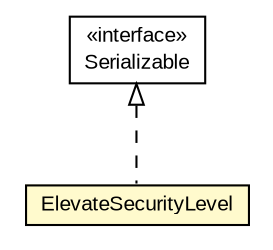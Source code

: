 #!/usr/local/bin/dot
#
# Class diagram 
# Generated by UMLGraph version R5_6-24-gf6e263 (http://www.umlgraph.org/)
#

digraph G {
	edge [fontname="arial",fontsize=10,labelfontname="arial",labelfontsize=10];
	node [fontname="arial",fontsize=10,shape=plaintext];
	nodesep=0.25;
	ranksep=0.5;
	// org.miloss.fgsms.services.interfaces.policyconfiguration.ElevateSecurityLevel
	c347702 [label=<<table title="org.miloss.fgsms.services.interfaces.policyconfiguration.ElevateSecurityLevel" border="0" cellborder="1" cellspacing="0" cellpadding="2" port="p" bgcolor="lemonChiffon" href="./ElevateSecurityLevel.html">
		<tr><td><table border="0" cellspacing="0" cellpadding="1">
<tr><td align="center" balign="center"> ElevateSecurityLevel </td></tr>
		</table></td></tr>
		</table>>, URL="./ElevateSecurityLevel.html", fontname="arial", fontcolor="black", fontsize=10.0];
	//org.miloss.fgsms.services.interfaces.policyconfiguration.ElevateSecurityLevel implements java.io.Serializable
	c348278:p -> c347702:p [dir=back,arrowtail=empty,style=dashed];
	// java.io.Serializable
	c348278 [label=<<table title="java.io.Serializable" border="0" cellborder="1" cellspacing="0" cellpadding="2" port="p" href="http://java.sun.com/j2se/1.4.2/docs/api/java/io/Serializable.html">
		<tr><td><table border="0" cellspacing="0" cellpadding="1">
<tr><td align="center" balign="center"> &#171;interface&#187; </td></tr>
<tr><td align="center" balign="center"> Serializable </td></tr>
		</table></td></tr>
		</table>>, URL="http://java.sun.com/j2se/1.4.2/docs/api/java/io/Serializable.html", fontname="arial", fontcolor="black", fontsize=10.0];
}

